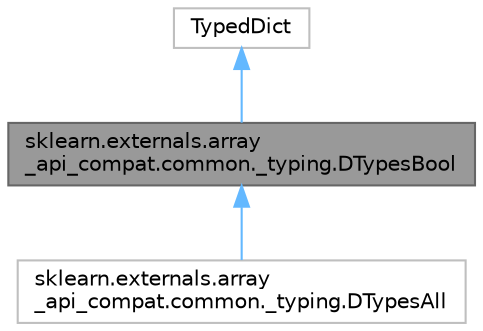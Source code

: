 digraph "sklearn.externals.array_api_compat.common._typing.DTypesBool"
{
 // LATEX_PDF_SIZE
  bgcolor="transparent";
  edge [fontname=Helvetica,fontsize=10,labelfontname=Helvetica,labelfontsize=10];
  node [fontname=Helvetica,fontsize=10,shape=box,height=0.2,width=0.4];
  Node1 [id="Node000001",label="sklearn.externals.array\l_api_compat.common._typing.DTypesBool",height=0.2,width=0.4,color="gray40", fillcolor="grey60", style="filled", fontcolor="black",tooltip=" "];
  Node2 -> Node1 [id="edge1_Node000001_Node000002",dir="back",color="steelblue1",style="solid",tooltip=" "];
  Node2 [id="Node000002",label="TypedDict",height=0.2,width=0.4,color="grey75", fillcolor="white", style="filled",URL="$da/de3/classTypedDict.html",tooltip=" "];
  Node1 -> Node3 [id="edge2_Node000001_Node000003",dir="back",color="steelblue1",style="solid",tooltip=" "];
  Node3 [id="Node000003",label="sklearn.externals.array\l_api_compat.common._typing.DTypesAll",height=0.2,width=0.4,color="grey75", fillcolor="white", style="filled",URL="$d7/d0a/classsklearn_1_1externals_1_1array__api__compat_1_1common_1_1__typing_1_1DTypesAll.html",tooltip=" "];
}
